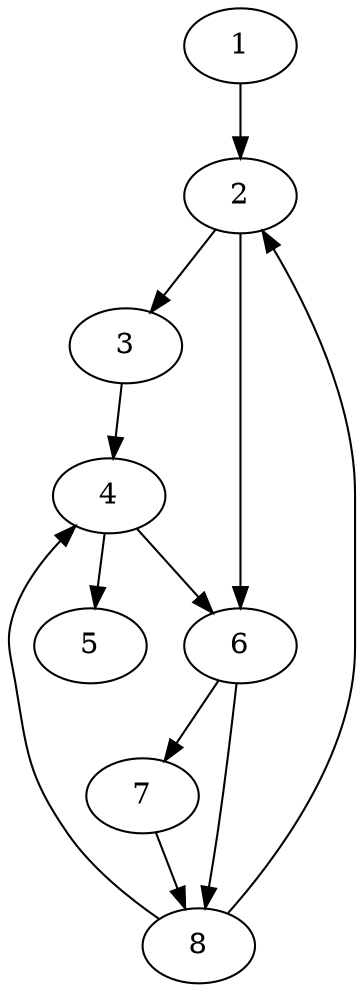 digraph graphname {
     1 -> 2;
     2 -> 3 -> 4 -> 5;
     2 -> 6 -> 7 -> 8 -> 2;
     4 -> 6;
     6 -> 8;
     8 -> 4;
 }